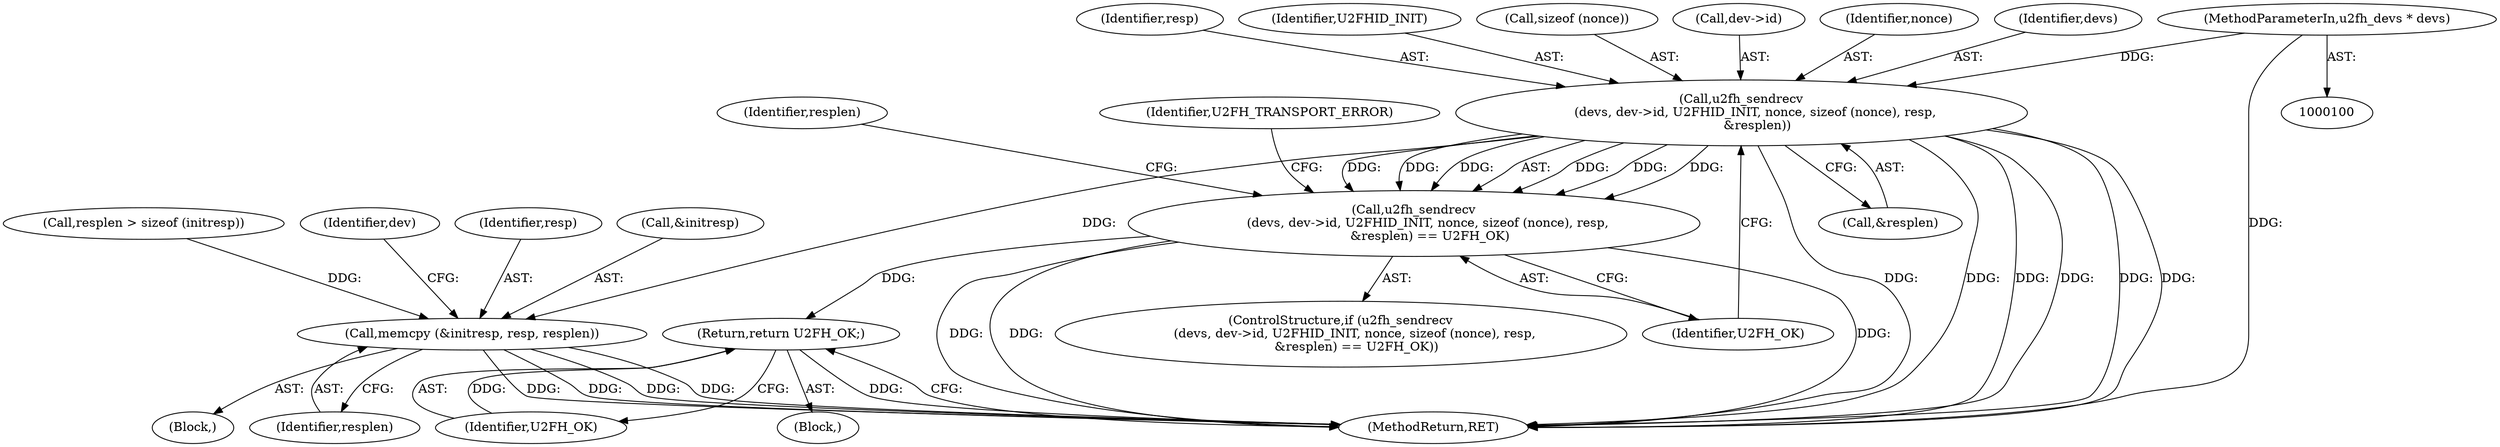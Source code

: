 digraph "0_libu2f-host_e4bb58cc8b6202a421e65f8230217d8ae6e16eb5@API" {
"1000126" [label="(Call,u2fh_sendrecv\n       (devs, dev->id, U2FHID_INIT, nonce, sizeof (nonce), resp,\n        &resplen))"];
"1000101" [label="(MethodParameterIn,u2fh_devs * devs)"];
"1000125" [label="(Call,u2fh_sendrecv\n       (devs, dev->id, U2FHID_INIT, nonce, sizeof (nonce), resp,\n        &resplen) == U2FH_OK)"];
"1000193" [label="(Return,return U2FH_OK;)"];
"1000149" [label="(Call,memcpy (&initresp, resp, resplen))"];
"1000195" [label="(MethodReturn,RET)"];
"1000101" [label="(MethodParameterIn,u2fh_devs * devs)"];
"1000142" [label="(Call,resplen > sizeof (initresp))"];
"1000138" [label="(Identifier,U2FH_OK)"];
"1000153" [label="(Identifier,resplen)"];
"1000103" [label="(Block,)"];
"1000156" [label="(Identifier,dev)"];
"1000136" [label="(Call,&resplen)"];
"1000135" [label="(Identifier,resp)"];
"1000150" [label="(Call,&initresp)"];
"1000192" [label="(Identifier,U2FH_TRANSPORT_ERROR)"];
"1000131" [label="(Identifier,U2FHID_INIT)"];
"1000133" [label="(Call,sizeof (nonce))"];
"1000149" [label="(Call,memcpy (&initresp, resp, resplen))"];
"1000193" [label="(Return,return U2FH_OK;)"];
"1000128" [label="(Call,dev->id)"];
"1000152" [label="(Identifier,resp)"];
"1000126" [label="(Call,u2fh_sendrecv\n       (devs, dev->id, U2FHID_INIT, nonce, sizeof (nonce), resp,\n        &resplen))"];
"1000132" [label="(Identifier,nonce)"];
"1000125" [label="(Call,u2fh_sendrecv\n       (devs, dev->id, U2FHID_INIT, nonce, sizeof (nonce), resp,\n        &resplen) == U2FH_OK)"];
"1000139" [label="(Block,)"];
"1000127" [label="(Identifier,devs)"];
"1000143" [label="(Identifier,resplen)"];
"1000194" [label="(Identifier,U2FH_OK)"];
"1000124" [label="(ControlStructure,if (u2fh_sendrecv\n       (devs, dev->id, U2FHID_INIT, nonce, sizeof (nonce), resp,\n        &resplen) == U2FH_OK))"];
"1000126" -> "1000125"  [label="AST: "];
"1000126" -> "1000136"  [label="CFG: "];
"1000127" -> "1000126"  [label="AST: "];
"1000128" -> "1000126"  [label="AST: "];
"1000131" -> "1000126"  [label="AST: "];
"1000132" -> "1000126"  [label="AST: "];
"1000133" -> "1000126"  [label="AST: "];
"1000135" -> "1000126"  [label="AST: "];
"1000136" -> "1000126"  [label="AST: "];
"1000138" -> "1000126"  [label="CFG: "];
"1000126" -> "1000195"  [label="DDG: "];
"1000126" -> "1000195"  [label="DDG: "];
"1000126" -> "1000195"  [label="DDG: "];
"1000126" -> "1000195"  [label="DDG: "];
"1000126" -> "1000195"  [label="DDG: "];
"1000126" -> "1000195"  [label="DDG: "];
"1000126" -> "1000125"  [label="DDG: "];
"1000126" -> "1000125"  [label="DDG: "];
"1000126" -> "1000125"  [label="DDG: "];
"1000126" -> "1000125"  [label="DDG: "];
"1000126" -> "1000125"  [label="DDG: "];
"1000126" -> "1000125"  [label="DDG: "];
"1000101" -> "1000126"  [label="DDG: "];
"1000126" -> "1000149"  [label="DDG: "];
"1000101" -> "1000100"  [label="AST: "];
"1000101" -> "1000195"  [label="DDG: "];
"1000125" -> "1000124"  [label="AST: "];
"1000125" -> "1000138"  [label="CFG: "];
"1000138" -> "1000125"  [label="AST: "];
"1000143" -> "1000125"  [label="CFG: "];
"1000192" -> "1000125"  [label="CFG: "];
"1000125" -> "1000195"  [label="DDG: "];
"1000125" -> "1000195"  [label="DDG: "];
"1000125" -> "1000195"  [label="DDG: "];
"1000125" -> "1000193"  [label="DDG: "];
"1000193" -> "1000103"  [label="AST: "];
"1000193" -> "1000194"  [label="CFG: "];
"1000194" -> "1000193"  [label="AST: "];
"1000195" -> "1000193"  [label="CFG: "];
"1000193" -> "1000195"  [label="DDG: "];
"1000194" -> "1000193"  [label="DDG: "];
"1000149" -> "1000139"  [label="AST: "];
"1000149" -> "1000153"  [label="CFG: "];
"1000150" -> "1000149"  [label="AST: "];
"1000152" -> "1000149"  [label="AST: "];
"1000153" -> "1000149"  [label="AST: "];
"1000156" -> "1000149"  [label="CFG: "];
"1000149" -> "1000195"  [label="DDG: "];
"1000149" -> "1000195"  [label="DDG: "];
"1000149" -> "1000195"  [label="DDG: "];
"1000149" -> "1000195"  [label="DDG: "];
"1000142" -> "1000149"  [label="DDG: "];
}
